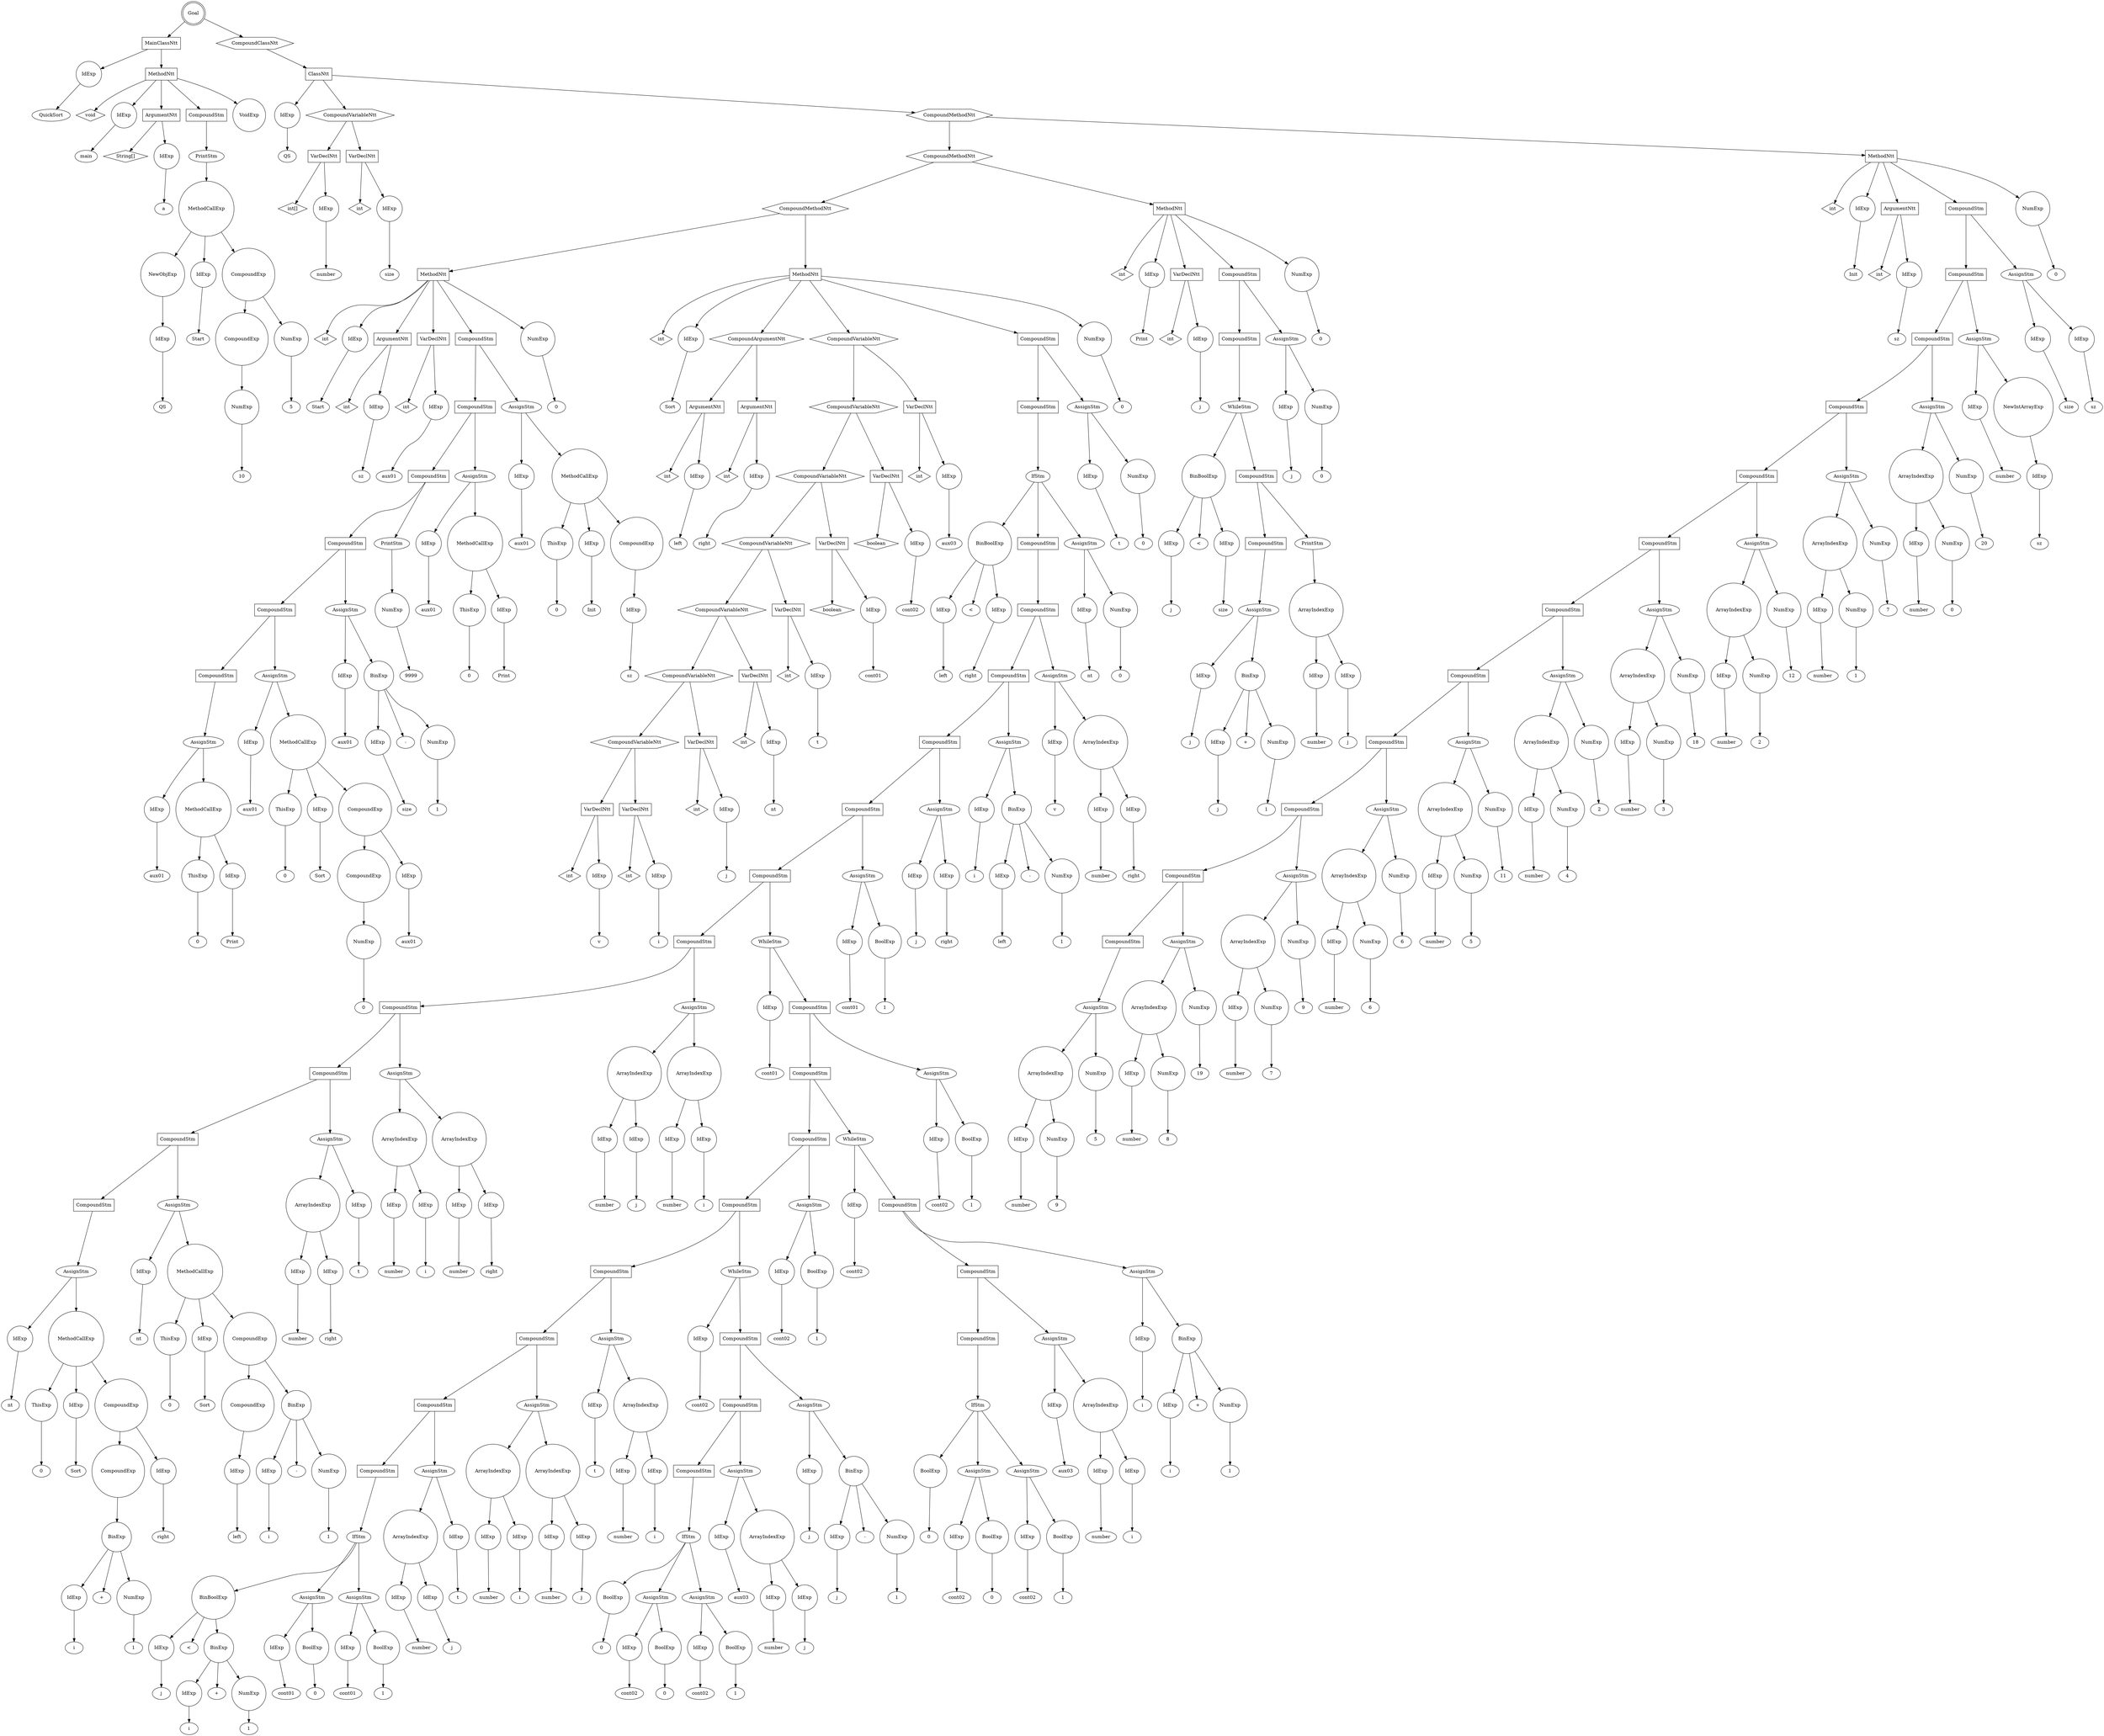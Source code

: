 digraph my_graph {
-1261397312;
-1261397312[label = "Goal", shape = "doublecircle"];
-1261397312->-1261435328;
-1261435328[label = "MainClassNtt", shape = "box"];
-1261435328->-1261434128
-1261434128[label = "IdExp", shape = "circle"];
-1261434128->-1259338064;
-1259338064[label = "QuickSort"];
-1261435328->-1250948976;
-1250948976[label = "MethodNtt", shape = "box"];
-1250948976->-1261435376;
-1261435376[label = "void", shape = "diamond" ];
-1250948976->-1261435424
-1261435424[label = "IdExp", shape = "circle"];
-1261435424->-1259338736;
-1259338736[label = "main"];
-1250948976->-1261435568;
-1261435568[label = "ArgumentNtt", shape = "box"];
-1261435568->-1261435520;
-1261435520[label = "String[]", shape = "diamond" ];
-1261435568->-1261434320
-1261434320[label = "IdExp", shape = "circle"];
-1261434320->-1259338192;
-1259338192[label = "a"];
-1250948976->-1261435280;
-1261435280[label = "CompoundStm", shape = "polygon"];
-1261435280->-1259338672;
-1259338672[label = "PrintStm", shape = "ellipse"];
-1259338672->-1261435184
-1261435184[label = "MethodCallExp", shape = "circle"];
-1261435184->-1261434560
-1261434560[label = "NewObjExp", shape = "circle"];
-1261434560->-1261434464
-1261434464[label = "IdExp", shape = "circle"];
-1261434464->-1259338288;
-1259338288[label = "QS"];
-1261435184->-1261434704
-1261434704[label = "IdExp", shape = "circle"];
-1261434704->-1259338416;
-1259338416[label = "Start"];
-1261435184->-1261435088;
-1261435088[label = "CompoundExp", shape = "circle"];
-1261435088->-1261434896;
-1261434896[label = "CompoundExp", shape = "circle"];
-1261434896->-1261434800
-1261434800[label = "NumExp", shape = "circle"];
-1261434800->-1261434799;
-1261434799[label = "10"];
-1261435088->-1261434992
-1261434992[label = "NumExp", shape = "circle"];
-1261434992->-1261434991;
-1261434991[label = "5"];
-1250948976->-1259338832
-1259338832[label = "VoidExp", shape = "circle"];
-1261397312->-1261397264;
-1261397264[label = "CompoundClassNtt", shape = "hexagon"];
-1261397264->-1261397216;
-1261397216[label = "ClassNtt", shape = "box"];
-1261397216->-1261435856
-1261435856[label = "IdExp", shape = "circle"];
-1261435856->-1259338896;
-1259338896[label = "QS"];
-1261397216->-1261436480;
-1261436480[label = "CompoundVariableNtt", shape = "hexagon"];
-1261436480->-1261436144;
-1261436144[label = "VarDeclNtt", shape = "box"];
-1261436144->-1261435952;
-1261435952[label = "int[]", shape = "diamond" ];
-1261436144->-1261436048
-1261436048[label = "IdExp", shape = "circle"];
-1261436048->-1259339024;
-1259339024[label = "number"];
-1261436480->-1261436432;
-1261436432[label = "VarDeclNtt", shape = "box"];
-1261436432->-1261436240;
-1261436240[label = "int", shape = "diamond" ];
-1261436432->-1261436336
-1261436336[label = "IdExp", shape = "circle"];
-1261436336->-1259339152;
-1259339152[label = "size"];
-1261397216->-1261397168;
-1261397168[label = "CompoundMethodNtt", shape = "hexagon"];
-1261397168->-1261408832;
-1261408832[label = "CompoundMethodNtt", shape = "hexagon"];
-1261408832->-1261406384;
-1261406384[label = "CompoundMethodNtt", shape = "hexagon"];
-1261406384->-1250949552;
-1250949552[label = "MethodNtt", shape = "box"];
-1250949552->-1261436528;
-1261436528[label = "int", shape = "diamond" ];
-1250949552->-1261436624
-1261436624[label = "IdExp", shape = "circle"];
-1261436624->-1259339280;
-1259339280[label = "Start"];
-1250949552->-1261436912;
-1261436912[label = "ArgumentNtt", shape = "box"];
-1261436912->-1261436720;
-1261436720[label = "int", shape = "diamond" ];
-1261436912->-1261436816
-1261436816[label = "IdExp", shape = "circle"];
-1261436816->-1259339408;
-1259339408[label = "sz"];
-1250949552->-1261431056;
-1261431056[label = "VarDeclNtt", shape = "box"];
-1261431056->-1261430864;
-1261430864[label = "int", shape = "diamond" ];
-1261431056->-1261430960
-1261430960[label = "IdExp", shape = "circle"];
-1261430960->-1259339536;
-1259339536[label = "aux01"];
-1250949552->-1261428656;
-1261428656[label = "CompoundStm", shape = "polygon"];
-1261428656->-1261428608;
-1261428608[label = "CompoundStm", shape = "polygon"];
-1261428608->-1261428560;
-1261428560[label = "CompoundStm", shape = "polygon"];
-1261428560->-1261428512;
-1261428512[label = "CompoundStm", shape = "polygon"];
-1261428512->-1261428464;
-1261428464[label = "CompoundStm", shape = "polygon"];
-1261428464->-1261428416;
-1261428416[label = "CompoundStm", shape = "polygon"];
-1261428416->-1261428368;
-1261428368[label = "AssignStm", shape = "ellipse"];
-1261428368->-1261427936
-1261427936[label = "IdExp", shape = "circle"];
-1261427936->-1259336944;
-1259336944[label = "aux01"];
-1261428368->-1261428272
-1261428272[label = "MethodCallExp", shape = "circle"];
-1261428272->-1261428032
-1261428032[label = "ThisExp", shape = "circle"];
-1261428032->-1261428031;
-1261428031[label = "0"];
-1261428272->-1261428176
-1261428176[label = "IdExp", shape = "circle"];
-1261428176->-1259337072;
-1259337072[label = "Print"];
-1261428464->-1261427840;
-1261427840[label = "AssignStm", shape = "ellipse"];
-1261427840->-1261433120
-1261433120[label = "IdExp", shape = "circle"];
-1261433120->-1259336496;
-1259336496[label = "aux01"];
-1261427840->-1261427744
-1261427744[label = "MethodCallExp", shape = "circle"];
-1261427744->-1261433216
-1261433216[label = "ThisExp", shape = "circle"];
-1261433216->-1261433215;
-1261433215[label = "0"];
-1261427744->-1261433360
-1261433360[label = "IdExp", shape = "circle"];
-1261433360->-1259336624;
-1259336624[label = "Sort"];
-1261427744->-1261433792;
-1261433792[label = "CompoundExp", shape = "circle"];
-1261433792->-1261433552;
-1261433552[label = "CompoundExp", shape = "circle"];
-1261433552->-1261433456
-1261433456[label = "NumExp", shape = "circle"];
-1261433456->-1261433455;
-1261433455[label = "0"];
-1261433792->-1261433696
-1261433696[label = "IdExp", shape = "circle"];
-1261433696->-1259336784;
-1259336784[label = "aux01"];
-1261428512->-1261433024;
-1261433024[label = "AssignStm", shape = "ellipse"];
-1261433024->-1261432592
-1261432592[label = "IdExp", shape = "circle"];
-1261432592->-1259336240;
-1259336240[label = "aux01"];
-1261433024->-1261432928;
-1261432928[label = "BinExp", shape = "circle"];
-1261432928->-1261432736
-1261432736[label = "IdExp", shape = "circle"];
-1261432736->-1259336336;
-1259336336[label = "size"];
-1261432928->-1261432927;
-1261432927[label = "-" ];
-1261432928->-1261432832
-1261432832[label = "NumExp", shape = "circle"];
-1261432832->-1261432831;
-1261432831[label = "1"];
-1261428560->-1259336208;
-1259336208[label = "PrintStm", shape = "ellipse"];
-1259336208->-1261432448
-1261432448[label = "NumExp", shape = "circle"];
-1261432448->-1261432447;
-1261432447[label = "9999"];
-1261428608->-1261432400;
-1261432400[label = "AssignStm", shape = "ellipse"];
-1261432400->-1261431968
-1261431968[label = "IdExp", shape = "circle"];
-1261431968->-1259335920;
-1259335920[label = "aux01"];
-1261432400->-1261432304
-1261432304[label = "MethodCallExp", shape = "circle"];
-1261432304->-1261432064
-1261432064[label = "ThisExp", shape = "circle"];
-1261432064->-1261432063;
-1261432063[label = "0"];
-1261432304->-1261432208
-1261432208[label = "IdExp", shape = "circle"];
-1261432208->-1259336048;
-1259336048[label = "Print"];
-1261428656->-1261431872;
-1261431872[label = "AssignStm", shape = "ellipse"];
-1261431872->-1261431200
-1261431200[label = "IdExp", shape = "circle"];
-1261431200->-1259339632;
-1259339632[label = "aux01"];
-1261431872->-1261431776
-1261431776[label = "MethodCallExp", shape = "circle"];
-1261431776->-1261431296
-1261431296[label = "ThisExp", shape = "circle"];
-1261431296->-1261431295;
-1261431295[label = "0"];
-1261431776->-1261431440
-1261431440[label = "IdExp", shape = "circle"];
-1261431440->-1259339760;
-1259339760[label = "Init"];
-1261431776->-1261431680;
-1261431680[label = "CompoundExp", shape = "circle"];
-1261431680->-1261431584
-1261431584[label = "IdExp", shape = "circle"];
-1261431584->-1259335760;
-1259335760[label = "sz"];
-1250949552->-1261428704
-1261428704[label = "NumExp", shape = "circle"];
-1261428704->-1261428703;
-1261428703[label = "0"];
-1261406384->-1250950256;
-1250950256[label = "MethodNtt", shape = "box"];
-1250950256->-1261428848;
-1261428848[label = "int", shape = "diamond" ];
-1250950256->-1261428944
-1261428944[label = "IdExp", shape = "circle"];
-1261428944->-1259337264;
-1259337264[label = "Sort"];
-1250950256->-1261429568;
-1261429568[label = "CompoundArgumentNtt", shape = "hexagon"];
-1261429568->-1261429232;
-1261429232[label = "ArgumentNtt", shape = "box"];
-1261429232->-1261429040;
-1261429040[label = "int", shape = "diamond" ];
-1261429232->-1261429136
-1261429136[label = "IdExp", shape = "circle"];
-1261429136->-1259337392;
-1259337392[label = "left"];
-1261429568->-1261429520;
-1261429520[label = "ArgumentNtt", shape = "box"];
-1261429520->-1261429328;
-1261429328[label = "int", shape = "diamond" ];
-1261429520->-1261429424
-1261429424[label = "IdExp", shape = "circle"];
-1261429424->-1259337520;
-1259337520[label = "right"];
-1250950256->-1261425728;
-1261425728[label = "CompoundVariableNtt", shape = "hexagon"];
-1261425728->-1261425440;
-1261425440[label = "CompoundVariableNtt", shape = "hexagon"];
-1261425440->-1261425152;
-1261425152[label = "CompoundVariableNtt", shape = "hexagon"];
-1261425152->-1261424864;
-1261424864[label = "CompoundVariableNtt", shape = "hexagon"];
-1261424864->-1261430720;
-1261430720[label = "CompoundVariableNtt", shape = "hexagon"];
-1261430720->-1261430432;
-1261430432[label = "CompoundVariableNtt", shape = "hexagon"];
-1261430432->-1261430144;
-1261430144[label = "CompoundVariableNtt", shape = "hexagon"];
-1261430144->-1261429808;
-1261429808[label = "VarDeclNtt", shape = "box"];
-1261429808->-1261429616;
-1261429616[label = "int", shape = "diamond" ];
-1261429808->-1261429712
-1261429712[label = "IdExp", shape = "circle"];
-1261429712->-1259337648;
-1259337648[label = "v"];
-1261430144->-1261430096;
-1261430096[label = "VarDeclNtt", shape = "box"];
-1261430096->-1261429904;
-1261429904[label = "int", shape = "diamond" ];
-1261430096->-1261430000
-1261430000[label = "IdExp", shape = "circle"];
-1261430000->-1259333680;
-1259333680[label = "i"];
-1261430432->-1261430384;
-1261430384[label = "VarDeclNtt", shape = "box"];
-1261430384->-1261430192;
-1261430192[label = "int", shape = "diamond" ];
-1261430384->-1261430288
-1261430288[label = "IdExp", shape = "circle"];
-1261430288->-1259333808;
-1259333808[label = "j"];
-1261430720->-1261430672;
-1261430672[label = "VarDeclNtt", shape = "box"];
-1261430672->-1261430480;
-1261430480[label = "int", shape = "diamond" ];
-1261430672->-1261430576
-1261430576[label = "IdExp", shape = "circle"];
-1261430576->-1259333936;
-1259333936[label = "nt"];
-1261424864->-1261424816;
-1261424816[label = "VarDeclNtt", shape = "box"];
-1261424816->-1261430768;
-1261430768[label = "int", shape = "diamond" ];
-1261424816->-1261424720
-1261424720[label = "IdExp", shape = "circle"];
-1261424720->-1259334064;
-1259334064[label = "t"];
-1261425152->-1261425104;
-1261425104[label = "VarDeclNtt", shape = "box"];
-1261425104->-1261424912;
-1261424912[label = "boolean", shape = "diamond" ];
-1261425104->-1261425008
-1261425008[label = "IdExp", shape = "circle"];
-1261425008->-1259334192;
-1259334192[label = "cont01"];
-1261425440->-1261425392;
-1261425392[label = "VarDeclNtt", shape = "box"];
-1261425392->-1261425200;
-1261425200[label = "boolean", shape = "diamond" ];
-1261425392->-1261425296
-1261425296[label = "IdExp", shape = "circle"];
-1261425296->-1259334320;
-1259334320[label = "cont02"];
-1261425728->-1261425680;
-1261425680[label = "VarDeclNtt", shape = "box"];
-1261425680->-1261425488;
-1261425488[label = "int", shape = "diamond" ];
-1261425680->-1261425584
-1261425584[label = "IdExp", shape = "circle"];
-1261425584->-1259334448;
-1259334448[label = "aux03"];
-1250950256->-1261406240;
-1261406240[label = "CompoundStm", shape = "polygon"];
-1261406240->-1261412336;
-1261412336[label = "CompoundStm", shape = "polygon"];
-1261412336->-1261412288;
-1261412288[label = "IfStm", shape = "ellipse"];
-1261412288->-1261426352;
-1261426352[label = "BinBoolExp", shape = "circle"];
-1261426352->-1261426112
-1261426112[label = "IdExp", shape = "circle"];
-1261426112->-1259334672;
-1259334672[label = "left"];
-1261426352->-1261426351;
-1261426351[label = "<" ];
-1261426352->-1261426256
-1261426256[label = "IdExp", shape = "circle"];
-1261426256->-1259334768;
-1259334768[label = "right"];
-1261412288->-1261411952;
-1261411952[label = "CompoundStm", shape = "polygon"];
-1261411952->-1261411904;
-1261411904[label = "CompoundStm", shape = "polygon"];
-1261411904->-1261411856;
-1261411856[label = "CompoundStm", shape = "polygon"];
-1261411856->-1261411808;
-1261411808[label = "CompoundStm", shape = "polygon"];
-1261411808->-1261411760;
-1261411760[label = "CompoundStm", shape = "polygon"];
-1261411760->-1261411712;
-1261411712[label = "CompoundStm", shape = "polygon"];
-1261411712->-1261411664;
-1261411664[label = "CompoundStm", shape = "polygon"];
-1261411664->-1261411616;
-1261411616[label = "CompoundStm", shape = "polygon"];
-1261411616->-1261411568;
-1261411568[label = "CompoundStm", shape = "polygon"];
-1261411568->-1261411520;
-1261411520[label = "CompoundStm", shape = "polygon"];
-1261411520->-1261411472;
-1261411472[label = "CompoundStm", shape = "polygon"];
-1261411472->-1261411424;
-1261411424[label = "AssignStm", shape = "ellipse"];
-1261411424->-1261410320
-1261410320[label = "IdExp", shape = "circle"];
-1261410320->-1259325552;
-1259325552[label = "nt"];
-1261411424->-1261411328
-1261411328[label = "MethodCallExp", shape = "circle"];
-1261411328->-1261410416
-1261410416[label = "ThisExp", shape = "circle"];
-1261410416->-1261410415;
-1261410415[label = "0"];
-1261411328->-1261410560
-1261410560[label = "IdExp", shape = "circle"];
-1261410560->-1259325680;
-1259325680[label = "Sort"];
-1261411328->-1261411232;
-1261411232[label = "CompoundExp", shape = "circle"];
-1261411232->-1261410992;
-1261410992[label = "CompoundExp", shape = "circle"];
-1261410992->-1261410896;
-1261410896[label = "BinExp", shape = "circle"];
-1261410896->-1261410704
-1261410704[label = "IdExp", shape = "circle"];
-1261410704->-1259325776;
-1259325776[label = "i"];
-1261410896->-1261410895;
-1261410895[label = "+" ];
-1261410896->-1261410800
-1261410800[label = "NumExp", shape = "circle"];
-1261410800->-1261410799;
-1261410799[label = "1"];
-1261411232->-1261411136
-1261411136[label = "IdExp", shape = "circle"];
-1261411136->-1259325968;
-1259325968[label = "right"];
-1261411520->-1261410224;
-1261410224[label = "AssignStm", shape = "ellipse"];
-1261410224->-1261415264
-1261415264[label = "IdExp", shape = "circle"];
-1261415264->-1259329072;
-1259329072[label = "nt"];
-1261410224->-1261410128
-1261410128[label = "MethodCallExp", shape = "circle"];
-1261410128->-1261415360
-1261415360[label = "ThisExp", shape = "circle"];
-1261415360->-1261415359;
-1261415359[label = "0"];
-1261410128->-1261409360
-1261409360[label = "IdExp", shape = "circle"];
-1261409360->-1259329200;
-1259329200[label = "Sort"];
-1261410128->-1261410032;
-1261410032[label = "CompoundExp", shape = "circle"];
-1261410032->-1261409600;
-1261409600[label = "CompoundExp", shape = "circle"];
-1261409600->-1261409504
-1261409504[label = "IdExp", shape = "circle"];
-1261409504->-1259329296;
-1259329296[label = "left"];
-1261410032->-1261409936;
-1261409936[label = "BinExp", shape = "circle"];
-1261409936->-1261409744
-1261409744[label = "IdExp", shape = "circle"];
-1261409744->-1259329424;
-1259329424[label = "i"];
-1261409936->-1261409935;
-1261409935[label = "-" ];
-1261409936->-1261409840
-1261409840[label = "NumExp", shape = "circle"];
-1261409840->-1261409839;
-1261409839[label = "1"];
-1261411568->-1261415168;
-1261415168[label = "AssignStm", shape = "ellipse"];
-1261415168->-1261414928
-1261414928[label = "ArrayIndexExp", shape = "circle"];
-1261414928->-1261414688
-1261414688[label = "IdExp", shape = "circle"];
-1261414688->-1259328752;
-1259328752[label = "number"];
-1261414928->-1261414832
-1261414832[label = "IdExp", shape = "circle"];
-1261414832->-1259328848;
-1259328848[label = "right"];
-1261415168->-1261415072
-1261415072[label = "IdExp", shape = "circle"];
-1261415072->-1259328976;
-1259328976[label = "t"];
-1261411616->-1261414592;
-1261414592[label = "AssignStm", shape = "ellipse"];
-1261414592->-1261414112
-1261414112[label = "ArrayIndexExp", shape = "circle"];
-1261414112->-1261413872
-1261413872[label = "IdExp", shape = "circle"];
-1261413872->-1259328304;
-1259328304[label = "number"];
-1261414112->-1261414016
-1261414016[label = "IdExp", shape = "circle"];
-1261414016->-1259328400;
-1259328400[label = "i"];
-1261414592->-1261414496
-1261414496[label = "ArrayIndexExp", shape = "circle"];
-1261414496->-1261414256
-1261414256[label = "IdExp", shape = "circle"];
-1261414256->-1259328528;
-1259328528[label = "number"];
-1261414496->-1261414400
-1261414400[label = "IdExp", shape = "circle"];
-1261414400->-1259328624;
-1259328624[label = "right"];
-1261411664->-1261413776;
-1261413776[label = "AssignStm", shape = "ellipse"];
-1261413776->-1261413296
-1261413296[label = "ArrayIndexExp", shape = "circle"];
-1261413296->-1261413056
-1261413056[label = "IdExp", shape = "circle"];
-1261413056->-1259327856;
-1259327856[label = "number"];
-1261413296->-1261413200
-1261413200[label = "IdExp", shape = "circle"];
-1261413200->-1259327952;
-1259327952[label = "j"];
-1261413776->-1261413680
-1261413680[label = "ArrayIndexExp", shape = "circle"];
-1261413680->-1261413440
-1261413440[label = "IdExp", shape = "circle"];
-1261413440->-1259328080;
-1259328080[label = "number"];
-1261413680->-1261413584
-1261413584[label = "IdExp", shape = "circle"];
-1261413584->-1259328176;
-1259328176[label = "i"];
-1261411712->-1261412960;
-1261412960[label = "WhileStm", shape = "ellipse"];
-1261412960->-1261422080
-1261422080[label = "IdExp", shape = "circle"];
-1261422080->-1259331696;
-1259331696[label = "cont01"];
-1261412960->-1261412912;
-1261412912[label = "CompoundStm", shape = "polygon"];
-1261412912->-1261412864;
-1261412864[label = "CompoundStm", shape = "polygon"];
-1261412864->-1261412816;
-1261412816[label = "CompoundStm", shape = "polygon"];
-1261412816->-1261412768;
-1261412768[label = "CompoundStm", shape = "polygon"];
-1261412768->-1261412720;
-1261412720[label = "CompoundStm", shape = "polygon"];
-1261412720->-1261412672;
-1261412672[label = "CompoundStm", shape = "polygon"];
-1261412672->-1261412624;
-1261412624[label = "CompoundStm", shape = "polygon"];
-1261412624->-1261412576;
-1261412576[label = "CompoundStm", shape = "polygon"];
-1261412576->-1261412528;
-1261412528[label = "IfStm", shape = "ellipse"];
-1261412528->-1261418000;
-1261418000[label = "BinBoolExp", shape = "circle"];
-1261418000->-1261417568
-1261417568[label = "IdExp", shape = "circle"];
-1261417568->-1259331408;
-1259331408[label = "j"];
-1261418000->-1261417999;
-1261417999[label = "<" ];
-1261418000->-1261417904;
-1261417904[label = "BinExp", shape = "circle"];
-1261417904->-1261417712
-1261417712[label = "IdExp", shape = "circle"];
-1261417712->-1259331504;
-1259331504[label = "i"];
-1261417904->-1261417903;
-1261417903[label = "+" ];
-1261417904->-1261417808
-1261417808[label = "NumExp", shape = "circle"];
-1261417808->-1261417807;
-1261417807[label = "1"];
-1261412528->-1261418336;
-1261418336[label = "AssignStm", shape = "ellipse"];
-1261418336->-1261418144
-1261418144[label = "IdExp", shape = "circle"];
-1261418144->-1259327600;
-1259327600[label = "cont01"];
-1261418336->-1261418240
-1261418240[label = "BoolExp", shape = "circle"];
-1261418240->-1261418239;
-1261418239[label = "0"];
-1261412528->-1261412480;
-1261412480[label = "AssignStm", shape = "ellipse"];
-1261412480->-1261418432
-1261418432[label = "IdExp", shape = "circle"];
-1261418432->-1259327728;
-1259327728[label = "cont01"];
-1261412480->-1261412384
-1261412384[label = "BoolExp", shape = "circle"];
-1261412384->-1261412383;
-1261412383[label = "1"];
-1261412624->-1261417472;
-1261417472[label = "AssignStm", shape = "ellipse"];
-1261417472->-1261417232
-1261417232[label = "ArrayIndexExp", shape = "circle"];
-1261417232->-1261416992
-1261416992[label = "IdExp", shape = "circle"];
-1261416992->-1259331088;
-1259331088[label = "number"];
-1261417232->-1261417136
-1261417136[label = "IdExp", shape = "circle"];
-1261417136->-1259331184;
-1259331184[label = "j"];
-1261417472->-1261417376
-1261417376[label = "IdExp", shape = "circle"];
-1261417376->-1259331312;
-1259331312[label = "t"];
-1261412672->-1261416896;
-1261416896[label = "AssignStm", shape = "ellipse"];
-1261416896->-1261416416
-1261416416[label = "ArrayIndexExp", shape = "circle"];
-1261416416->-1261416176
-1261416176[label = "IdExp", shape = "circle"];
-1261416176->-1259330640;
-1259330640[label = "number"];
-1261416416->-1261416320
-1261416320[label = "IdExp", shape = "circle"];
-1261416320->-1259330736;
-1259330736[label = "i"];
-1261416896->-1261416800
-1261416800[label = "ArrayIndexExp", shape = "circle"];
-1261416800->-1261416560
-1261416560[label = "IdExp", shape = "circle"];
-1261416560->-1259330864;
-1259330864[label = "number"];
-1261416800->-1261416704
-1261416704[label = "IdExp", shape = "circle"];
-1261416704->-1259330960;
-1259330960[label = "j"];
-1261412720->-1261416080;
-1261416080[label = "AssignStm", shape = "ellipse"];
-1261416080->-1261415600
-1261415600[label = "IdExp", shape = "circle"];
-1261415600->-1259330320;
-1259330320[label = "t"];
-1261416080->-1261415984
-1261415984[label = "ArrayIndexExp", shape = "circle"];
-1261415984->-1261415744
-1261415744[label = "IdExp", shape = "circle"];
-1261415744->-1259330416;
-1259330416[label = "number"];
-1261415984->-1261415888
-1261415888[label = "IdExp", shape = "circle"];
-1261415888->-1259330512;
-1259330512[label = "i"];
-1261412768->-1261415504;
-1261415504[label = "WhileStm", shape = "ellipse"];
-1261415504->-1261419200
-1261419200[label = "IdExp", shape = "circle"];
-1261419200->-1259333232;
-1259333232[label = "cont02"];
-1261415504->-1261415456;
-1261415456[label = "CompoundStm", shape = "polygon"];
-1261415456->-1261421552;
-1261421552[label = "CompoundStm", shape = "polygon"];
-1261421552->-1261421504;
-1261421504[label = "CompoundStm", shape = "polygon"];
-1261421504->-1261421456;
-1261421456[label = "IfStm", shape = "ellipse"];
-1261421456->-1261420784
-1261420784[label = "BoolExp", shape = "circle"];
-1261420784->-1261420783;
-1261420783[label = "0"];
-1261421456->-1261421120;
-1261421120[label = "AssignStm", shape = "ellipse"];
-1261421120->-1261420928
-1261420928[label = "IdExp", shape = "circle"];
-1261420928->-1259330064;
-1259330064[label = "cont02"];
-1261421120->-1261421024
-1261421024[label = "BoolExp", shape = "circle"];
-1261421024->-1261421023;
-1261421023[label = "0"];
-1261421456->-1261421408;
-1261421408[label = "AssignStm", shape = "ellipse"];
-1261421408->-1261421216
-1261421216[label = "IdExp", shape = "circle"];
-1261421216->-1259330192;
-1259330192[label = "cont02"];
-1261421408->-1261421312
-1261421312[label = "BoolExp", shape = "circle"];
-1261421312->-1261421311;
-1261421311[label = "1"];
-1261421552->-1261420352;
-1261420352[label = "AssignStm", shape = "ellipse"];
-1261420352->-1261419872
-1261419872[label = "IdExp", shape = "circle"];
-1261419872->-1259333584;
-1259333584[label = "aux03"];
-1261420352->-1261420256
-1261420256[label = "ArrayIndexExp", shape = "circle"];
-1261420256->-1261420016
-1261420016[label = "IdExp", shape = "circle"];
-1261420016->-1259329584;
-1259329584[label = "number"];
-1261420256->-1261420160
-1261420160[label = "IdExp", shape = "circle"];
-1261420160->-1259329680;
-1259329680[label = "j"];
-1261415456->-1261419776;
-1261419776[label = "AssignStm", shape = "ellipse"];
-1261419776->-1261419344
-1261419344[label = "IdExp", shape = "circle"];
-1261419344->-1259333328;
-1259333328[label = "j"];
-1261419776->-1261419680;
-1261419680[label = "BinExp", shape = "circle"];
-1261419680->-1261419488
-1261419488[label = "IdExp", shape = "circle"];
-1261419488->-1259333424;
-1259333424[label = "j"];
-1261419680->-1261419679;
-1261419679[label = "-" ];
-1261419680->-1261419584
-1261419584[label = "NumExp", shape = "circle"];
-1261419584->-1261419583;
-1261419583[label = "1"];
-1261412816->-1261419104;
-1261419104[label = "AssignStm", shape = "ellipse"];
-1261419104->-1261418912
-1261418912[label = "IdExp", shape = "circle"];
-1261418912->-1259333104;
-1259333104[label = "cont02"];
-1261419104->-1261419008
-1261419008[label = "BoolExp", shape = "circle"];
-1261419008->-1261419007;
-1261419007[label = "1"];
-1261412864->-1261418816;
-1261418816[label = "WhileStm", shape = "ellipse"];
-1261418816->-1261422512
-1261422512[label = "IdExp", shape = "circle"];
-1261422512->-1259331920;
-1259331920[label = "cont02"];
-1261418816->-1261418768;
-1261418768[label = "CompoundStm", shape = "polygon"];
-1261418768->-1261418720;
-1261418720[label = "CompoundStm", shape = "polygon"];
-1261418720->-1261418672;
-1261418672[label = "CompoundStm", shape = "polygon"];
-1261418672->-1261418624;
-1261418624[label = "IfStm", shape = "ellipse"];
-1261418624->-1261424096
-1261424096[label = "BoolExp", shape = "circle"];
-1261424096->-1261424095;
-1261424095[label = "0"];
-1261418624->-1261424432;
-1261424432[label = "AssignStm", shape = "ellipse"];
-1261424432->-1261424240
-1261424240[label = "IdExp", shape = "circle"];
-1261424240->-1259332848;
-1259332848[label = "cont02"];
-1261424432->-1261424336
-1261424336[label = "BoolExp", shape = "circle"];
-1261424336->-1261424335;
-1261424335[label = "0"];
-1261418624->-1261418576;
-1261418576[label = "AssignStm", shape = "ellipse"];
-1261418576->-1261424528
-1261424528[label = "IdExp", shape = "circle"];
-1261424528->-1259332976;
-1259332976[label = "cont02"];
-1261418576->-1261424624
-1261424624[label = "BoolExp", shape = "circle"];
-1261424624->-1261424623;
-1261424623[label = "1"];
-1261418720->-1261423664;
-1261423664[label = "AssignStm", shape = "ellipse"];
-1261423664->-1261423184
-1261423184[label = "IdExp", shape = "circle"];
-1261423184->-1259332272;
-1259332272[label = "aux03"];
-1261423664->-1261423568
-1261423568[label = "ArrayIndexExp", shape = "circle"];
-1261423568->-1261423328
-1261423328[label = "IdExp", shape = "circle"];
-1261423328->-1259332368;
-1259332368[label = "number"];
-1261423568->-1261423472
-1261423472[label = "IdExp", shape = "circle"];
-1261423472->-1259332464;
-1259332464[label = "i"];
-1261418768->-1261423088;
-1261423088[label = "AssignStm", shape = "ellipse"];
-1261423088->-1261422656
-1261422656[label = "IdExp", shape = "circle"];
-1261422656->-1259332016;
-1259332016[label = "i"];
-1261423088->-1261422992;
-1261422992[label = "BinExp", shape = "circle"];
-1261422992->-1261422800
-1261422800[label = "IdExp", shape = "circle"];
-1261422800->-1259332112;
-1259332112[label = "i"];
-1261422992->-1261422991;
-1261422991[label = "+" ];
-1261422992->-1261422896
-1261422896[label = "NumExp", shape = "circle"];
-1261422896->-1261422895;
-1261422895[label = "1"];
-1261412912->-1261422416;
-1261422416[label = "AssignStm", shape = "ellipse"];
-1261422416->-1261422224
-1261422224[label = "IdExp", shape = "circle"];
-1261422224->-1259331792;
-1259331792[label = "cont02"];
-1261422416->-1261422320
-1261422320[label = "BoolExp", shape = "circle"];
-1261422320->-1261422319;
-1261422319[label = "1"];
-1261411760->-1261421984;
-1261421984[label = "AssignStm", shape = "ellipse"];
-1261421984->-1261421792
-1261421792[label = "IdExp", shape = "circle"];
-1261421792->-1259335664;
-1259335664[label = "cont01"];
-1261421984->-1261421888
-1261421888[label = "BoolExp", shape = "circle"];
-1261421888->-1261421887;
-1261421887[label = "1"];
-1261411808->-1261421696;
-1261421696[label = "AssignStm", shape = "ellipse"];
-1261421696->-1261427600
-1261427600[label = "IdExp", shape = "circle"];
-1261427600->-1259335472;
-1259335472[label = "j"];
-1261421696->-1261421600
-1261421600[label = "IdExp", shape = "circle"];
-1261421600->-1259335568;
-1259335568[label = "right"];
-1261411856->-1261427504;
-1261427504[label = "AssignStm", shape = "ellipse"];
-1261427504->-1261427072
-1261427072[label = "IdExp", shape = "circle"];
-1261427072->-1259335216;
-1259335216[label = "i"];
-1261427504->-1261427408;
-1261427408[label = "BinExp", shape = "circle"];
-1261427408->-1261427216
-1261427216[label = "IdExp", shape = "circle"];
-1261427216->-1259335312;
-1259335312[label = "left"];
-1261427408->-1261427407;
-1261427407[label = "-" ];
-1261427408->-1261427312
-1261427312[label = "NumExp", shape = "circle"];
-1261427312->-1261427311;
-1261427311[label = "1"];
-1261411904->-1261426976;
-1261426976[label = "AssignStm", shape = "ellipse"];
-1261426976->-1261426496
-1261426496[label = "IdExp", shape = "circle"];
-1261426496->-1259334896;
-1259334896[label = "v"];
-1261426976->-1261426880
-1261426880[label = "ArrayIndexExp", shape = "circle"];
-1261426880->-1261426640
-1261426640[label = "IdExp", shape = "circle"];
-1261426640->-1259334992;
-1259334992[label = "number"];
-1261426880->-1261426784
-1261426784[label = "IdExp", shape = "circle"];
-1261426784->-1259335088;
-1259335088[label = "right"];
-1261412288->-1261412240;
-1261412240[label = "AssignStm", shape = "ellipse"];
-1261412240->-1261412048
-1261412048[label = "IdExp", shape = "circle"];
-1261412048->-1259326128;
-1259326128[label = "nt"];
-1261412240->-1261412144
-1261412144[label = "NumExp", shape = "circle"];
-1261412144->-1261412143;
-1261412143[label = "0"];
-1261406240->-1261426016;
-1261426016[label = "AssignStm", shape = "ellipse"];
-1261426016->-1261425824
-1261425824[label = "IdExp", shape = "circle"];
-1261425824->-1259334544;
-1259334544[label = "t"];
-1261426016->-1261425920
-1261425920[label = "NumExp", shape = "circle"];
-1261425920->-1261425919;
-1261425919[label = "0"];
-1250950256->-1261406288
-1261406288[label = "NumExp", shape = "circle"];
-1261406288->-1261406287;
-1261406287[label = "0"];
-1261408832->-1250950320;
-1250950320[label = "MethodNtt", shape = "box"];
-1250950320->-1261406432;
-1261406432[label = "int", shape = "diamond" ];
-1250950320->-1261406528
-1261406528[label = "IdExp", shape = "circle"];
-1261406528->-1259326320;
-1259326320[label = "Print"];
-1250950320->-1261406816;
-1261406816[label = "VarDeclNtt", shape = "box"];
-1261406816->-1261406624;
-1261406624[label = "int", shape = "diamond" ];
-1261406816->-1261406720
-1261406720[label = "IdExp", shape = "circle"];
-1261406720->-1259326448;
-1259326448[label = "j"];
-1250950320->-1261408688;
-1261408688[label = "CompoundStm", shape = "polygon"];
-1261408688->-1261408640;
-1261408640[label = "CompoundStm", shape = "polygon"];
-1261408640->-1261408592;
-1261408592[label = "WhileStm", shape = "ellipse"];
-1261408592->-1261407488;
-1261407488[label = "BinBoolExp", shape = "circle"];
-1261407488->-1261407248
-1261407248[label = "IdExp", shape = "circle"];
-1261407248->-1259326672;
-1259326672[label = "j"];
-1261407488->-1261407487;
-1261407487[label = "<" ];
-1261407488->-1261407392
-1261407392[label = "IdExp", shape = "circle"];
-1261407392->-1259326768;
-1259326768[label = "size"];
-1261408592->-1261408544;
-1261408544[label = "CompoundStm", shape = "polygon"];
-1261408544->-1261408496;
-1261408496[label = "CompoundStm", shape = "polygon"];
-1261408496->-1261408448;
-1261408448[label = "AssignStm", shape = "ellipse"];
-1261408448->-1261408016
-1261408016[label = "IdExp", shape = "circle"];
-1261408016->-1259327152;
-1259327152[label = "j"];
-1261408448->-1261408352;
-1261408352[label = "BinExp", shape = "circle"];
-1261408352->-1261408160
-1261408160[label = "IdExp", shape = "circle"];
-1261408160->-1259327248;
-1259327248[label = "j"];
-1261408352->-1261408351;
-1261408351[label = "+" ];
-1261408352->-1261408256
-1261408256[label = "NumExp", shape = "circle"];
-1261408256->-1261408255;
-1261408255[label = "1"];
-1261408544->-1259327120;
-1259327120[label = "PrintStm", shape = "ellipse"];
-1259327120->-1261407872
-1261407872[label = "ArrayIndexExp", shape = "circle"];
-1261407872->-1261407632
-1261407632[label = "IdExp", shape = "circle"];
-1261407632->-1259326896;
-1259326896[label = "number"];
-1261407872->-1261407776
-1261407776[label = "IdExp", shape = "circle"];
-1261407776->-1259326992;
-1259326992[label = "j"];
-1261408688->-1261407152;
-1261407152[label = "AssignStm", shape = "ellipse"];
-1261407152->-1261406960
-1261406960[label = "IdExp", shape = "circle"];
-1261406960->-1259326544;
-1259326544[label = "j"];
-1261407152->-1261407056
-1261407056[label = "NumExp", shape = "circle"];
-1261407056->-1261407055;
-1261407055[label = "0"];
-1250950320->-1261408736
-1261408736[label = "NumExp", shape = "circle"];
-1261408736->-1261408735;
-1261408735[label = "0"];
-1261397168->-1250950384;
-1250950384[label = "MethodNtt", shape = "box"];
-1250950384->-1261408880;
-1261408880[label = "int", shape = "diamond" ];
-1250950384->-1261408976
-1261408976[label = "IdExp", shape = "circle"];
-1261408976->-1259327472;
-1259327472[label = "Init"];
-1250950384->-1261409264;
-1261409264[label = "ArgumentNtt", shape = "box"];
-1261409264->-1261409072;
-1261409072[label = "int", shape = "diamond" ];
-1261409264->-1261409168
-1261409168[label = "IdExp", shape = "circle"];
-1261409168->-1259323504;
-1259323504[label = "sz"];
-1250950384->-1261397024;
-1261397024[label = "CompoundStm", shape = "polygon"];
-1261397024->-1261403120;
-1261403120[label = "CompoundStm", shape = "polygon"];
-1261403120->-1261403072;
-1261403072[label = "CompoundStm", shape = "polygon"];
-1261403072->-1261403024;
-1261403024[label = "CompoundStm", shape = "polygon"];
-1261403024->-1261402976;
-1261402976[label = "CompoundStm", shape = "polygon"];
-1261402976->-1261402928;
-1261402928[label = "CompoundStm", shape = "polygon"];
-1261402928->-1261402880;
-1261402880[label = "CompoundStm", shape = "polygon"];
-1261402880->-1261402832;
-1261402832[label = "CompoundStm", shape = "polygon"];
-1261402832->-1261402784;
-1261402784[label = "CompoundStm", shape = "polygon"];
-1261402784->-1261402736;
-1261402736[label = "CompoundStm", shape = "polygon"];
-1261402736->-1261402688;
-1261402688[label = "CompoundStm", shape = "polygon"];
-1261402688->-1261402640;
-1261402640[label = "CompoundStm", shape = "polygon"];
-1261402640->-1261402592;
-1261402592[label = "AssignStm", shape = "ellipse"];
-1261402592->-1261402400
-1261402400[label = "ArrayIndexExp", shape = "circle"];
-1261402400->-1261402208
-1261402208[label = "IdExp", shape = "circle"];
-1261402208->-1259321648;
-1259321648[label = "number"];
-1261402400->-1261402304
-1261402304[label = "NumExp", shape = "circle"];
-1261402304->-1261402303;
-1261402303[label = "9"];
-1261402592->-1261402496
-1261402496[label = "NumExp", shape = "circle"];
-1261402496->-1261402495;
-1261402495[label = "5"];
-1261402688->-1261402112;
-1261402112[label = "AssignStm", shape = "ellipse"];
-1261402112->-1261401920
-1261401920[label = "ArrayIndexExp", shape = "circle"];
-1261401920->-1261401728
-1261401728[label = "IdExp", shape = "circle"];
-1261401728->-1259321456;
-1259321456[label = "number"];
-1261401920->-1261401824
-1261401824[label = "NumExp", shape = "circle"];
-1261401824->-1261401823;
-1261401823[label = "8"];
-1261402112->-1261402016
-1261402016[label = "NumExp", shape = "circle"];
-1261402016->-1261402015;
-1261402015[label = "19"];
-1261402736->-1261401632;
-1261401632[label = "AssignStm", shape = "ellipse"];
-1261401632->-1261401440
-1261401440[label = "ArrayIndexExp", shape = "circle"];
-1261401440->-1261401248
-1261401248[label = "IdExp", shape = "circle"];
-1261401248->-1259325360;
-1259325360[label = "number"];
-1261401440->-1261401344
-1261401344[label = "NumExp", shape = "circle"];
-1261401344->-1261401343;
-1261401343[label = "7"];
-1261401632->-1261401536
-1261401536[label = "NumExp", shape = "circle"];
-1261401536->-1261401535;
-1261401535[label = "9"];
-1261402784->-1261401152;
-1261401152[label = "AssignStm", shape = "ellipse"];
-1261401152->-1261400960
-1261400960[label = "ArrayIndexExp", shape = "circle"];
-1261400960->-1261400768
-1261400768[label = "IdExp", shape = "circle"];
-1261400768->-1259325168;
-1259325168[label = "number"];
-1261400960->-1261400864
-1261400864[label = "NumExp", shape = "circle"];
-1261400864->-1261400863;
-1261400863[label = "6"];
-1261401152->-1261401056
-1261401056[label = "NumExp", shape = "circle"];
-1261401056->-1261401055;
-1261401055[label = "6"];
-1261402832->-1261400672;
-1261400672[label = "AssignStm", shape = "ellipse"];
-1261400672->-1261400480
-1261400480[label = "ArrayIndexExp", shape = "circle"];
-1261400480->-1261400288
-1261400288[label = "IdExp", shape = "circle"];
-1261400288->-1259324976;
-1259324976[label = "number"];
-1261400480->-1261400384
-1261400384[label = "NumExp", shape = "circle"];
-1261400384->-1261400383;
-1261400383[label = "5"];
-1261400672->-1261400576
-1261400576[label = "NumExp", shape = "circle"];
-1261400576->-1261400575;
-1261400575[label = "11"];
-1261402880->-1261400192;
-1261400192[label = "AssignStm", shape = "ellipse"];
-1261400192->-1261406144
-1261406144[label = "ArrayIndexExp", shape = "circle"];
-1261406144->-1261405952
-1261405952[label = "IdExp", shape = "circle"];
-1261405952->-1259324784;
-1259324784[label = "number"];
-1261406144->-1261406048
-1261406048[label = "NumExp", shape = "circle"];
-1261406048->-1261406047;
-1261406047[label = "4"];
-1261400192->-1261400096
-1261400096[label = "NumExp", shape = "circle"];
-1261400096->-1261400095;
-1261400095[label = "2"];
-1261402928->-1261405856;
-1261405856[label = "AssignStm", shape = "ellipse"];
-1261405856->-1261405664
-1261405664[label = "ArrayIndexExp", shape = "circle"];
-1261405664->-1261405472
-1261405472[label = "IdExp", shape = "circle"];
-1261405472->-1259324592;
-1259324592[label = "number"];
-1261405664->-1261405568
-1261405568[label = "NumExp", shape = "circle"];
-1261405568->-1261405567;
-1261405567[label = "3"];
-1261405856->-1261405760
-1261405760[label = "NumExp", shape = "circle"];
-1261405760->-1261405759;
-1261405759[label = "18"];
-1261402976->-1261405376;
-1261405376[label = "AssignStm", shape = "ellipse"];
-1261405376->-1261405184
-1261405184[label = "ArrayIndexExp", shape = "circle"];
-1261405184->-1261404992
-1261404992[label = "IdExp", shape = "circle"];
-1261404992->-1259324400;
-1259324400[label = "number"];
-1261405184->-1261405088
-1261405088[label = "NumExp", shape = "circle"];
-1261405088->-1261405087;
-1261405087[label = "2"];
-1261405376->-1261405280
-1261405280[label = "NumExp", shape = "circle"];
-1261405280->-1261405279;
-1261405279[label = "12"];
-1261403024->-1261404896;
-1261404896[label = "AssignStm", shape = "ellipse"];
-1261404896->-1261404704
-1261404704[label = "ArrayIndexExp", shape = "circle"];
-1261404704->-1261404512
-1261404512[label = "IdExp", shape = "circle"];
-1261404512->-1259324208;
-1259324208[label = "number"];
-1261404704->-1261404608
-1261404608[label = "NumExp", shape = "circle"];
-1261404608->-1261404607;
-1261404607[label = "1"];
-1261404896->-1261404800
-1261404800[label = "NumExp", shape = "circle"];
-1261404800->-1261404799;
-1261404799[label = "7"];
-1261403072->-1261404416;
-1261404416[label = "AssignStm", shape = "ellipse"];
-1261404416->-1261404224
-1261404224[label = "ArrayIndexExp", shape = "circle"];
-1261404224->-1261404032
-1261404032[label = "IdExp", shape = "circle"];
-1261404032->-1259324016;
-1259324016[label = "number"];
-1261404224->-1261404128
-1261404128[label = "NumExp", shape = "circle"];
-1261404128->-1261404127;
-1261404127[label = "0"];
-1261404416->-1261404320
-1261404320[label = "NumExp", shape = "circle"];
-1261404320->-1261404319;
-1261404319[label = "20"];
-1261403120->-1261403936;
-1261403936[label = "AssignStm", shape = "ellipse"];
-1261403936->-1261403600
-1261403600[label = "IdExp", shape = "circle"];
-1261403600->-1259323792;
-1259323792[label = "number"];
-1261403936->-1261403840
-1261403840[label = "NewIntArrayExp", shape = "circle"];
-1261403840->-1261403744
-1261403744[label = "IdExp", shape = "circle"];
-1261403744->-1259323888;
-1259323888[label = "sz"];
-1261397024->-1261403504;
-1261403504[label = "AssignStm", shape = "ellipse"];
-1261403504->-1261403264
-1261403264[label = "IdExp", shape = "circle"];
-1261403264->-1259323600;
-1259323600[label = "size"];
-1261403504->-1261403408
-1261403408[label = "IdExp", shape = "circle"];
-1261403408->-1259323696;
-1259323696[label = "sz"];
-1250950384->-1261397072
-1261397072[label = "NumExp", shape = "circle"];
-1261397072->-1261397071;
-1261397071[label = "0"];

}